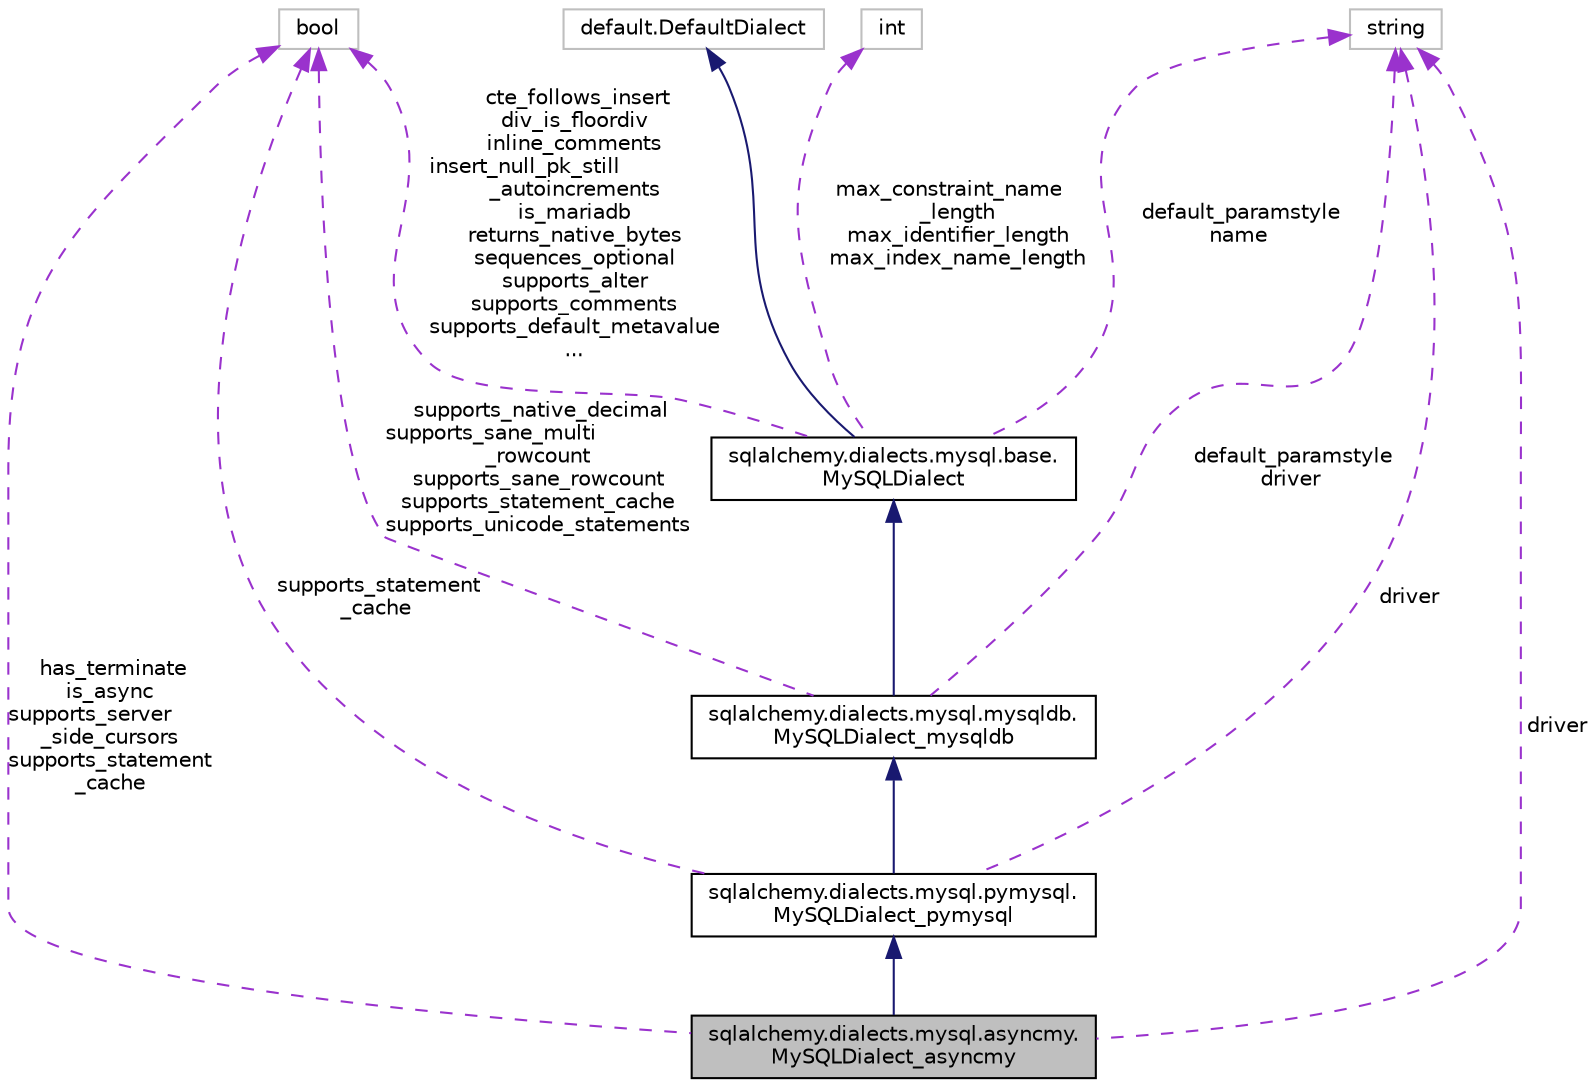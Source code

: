 digraph "sqlalchemy.dialects.mysql.asyncmy.MySQLDialect_asyncmy"
{
 // LATEX_PDF_SIZE
  edge [fontname="Helvetica",fontsize="10",labelfontname="Helvetica",labelfontsize="10"];
  node [fontname="Helvetica",fontsize="10",shape=record];
  Node1 [label="sqlalchemy.dialects.mysql.asyncmy.\lMySQLDialect_asyncmy",height=0.2,width=0.4,color="black", fillcolor="grey75", style="filled", fontcolor="black",tooltip=" "];
  Node2 -> Node1 [dir="back",color="midnightblue",fontsize="10",style="solid",fontname="Helvetica"];
  Node2 [label="sqlalchemy.dialects.mysql.pymysql.\lMySQLDialect_pymysql",height=0.2,width=0.4,color="black", fillcolor="white", style="filled",URL="$classsqlalchemy_1_1dialects_1_1mysql_1_1pymysql_1_1MySQLDialect__pymysql.html",tooltip=" "];
  Node3 -> Node2 [dir="back",color="midnightblue",fontsize="10",style="solid",fontname="Helvetica"];
  Node3 [label="sqlalchemy.dialects.mysql.mysqldb.\lMySQLDialect_mysqldb",height=0.2,width=0.4,color="black", fillcolor="white", style="filled",URL="$classsqlalchemy_1_1dialects_1_1mysql_1_1mysqldb_1_1MySQLDialect__mysqldb.html",tooltip=" "];
  Node4 -> Node3 [dir="back",color="midnightblue",fontsize="10",style="solid",fontname="Helvetica"];
  Node4 [label="sqlalchemy.dialects.mysql.base.\lMySQLDialect",height=0.2,width=0.4,color="black", fillcolor="white", style="filled",URL="$classsqlalchemy_1_1dialects_1_1mysql_1_1base_1_1MySQLDialect.html",tooltip=" "];
  Node5 -> Node4 [dir="back",color="midnightblue",fontsize="10",style="solid",fontname="Helvetica"];
  Node5 [label="default.DefaultDialect",height=0.2,width=0.4,color="grey75", fillcolor="white", style="filled",tooltip=" "];
  Node6 -> Node4 [dir="back",color="darkorchid3",fontsize="10",style="dashed",label=" cte_follows_insert\ndiv_is_floordiv\ninline_comments\ninsert_null_pk_still\l_autoincrements\nis_mariadb\nreturns_native_bytes\nsequences_optional\nsupports_alter\nsupports_comments\nsupports_default_metavalue\n..." ,fontname="Helvetica"];
  Node6 [label="bool",height=0.2,width=0.4,color="grey75", fillcolor="white", style="filled",tooltip=" "];
  Node7 -> Node4 [dir="back",color="darkorchid3",fontsize="10",style="dashed",label=" default_paramstyle\nname" ,fontname="Helvetica"];
  Node7 [label="string",height=0.2,width=0.4,color="grey75", fillcolor="white", style="filled",tooltip=" "];
  Node8 -> Node4 [dir="back",color="darkorchid3",fontsize="10",style="dashed",label=" max_constraint_name\l_length\nmax_identifier_length\nmax_index_name_length" ,fontname="Helvetica"];
  Node8 [label="int",height=0.2,width=0.4,color="grey75", fillcolor="white", style="filled",tooltip=" "];
  Node6 -> Node3 [dir="back",color="darkorchid3",fontsize="10",style="dashed",label=" supports_native_decimal\nsupports_sane_multi\l_rowcount\nsupports_sane_rowcount\nsupports_statement_cache\nsupports_unicode_statements" ,fontname="Helvetica"];
  Node7 -> Node3 [dir="back",color="darkorchid3",fontsize="10",style="dashed",label=" default_paramstyle\ndriver" ,fontname="Helvetica"];
  Node6 -> Node2 [dir="back",color="darkorchid3",fontsize="10",style="dashed",label=" supports_statement\l_cache" ,fontname="Helvetica"];
  Node7 -> Node2 [dir="back",color="darkorchid3",fontsize="10",style="dashed",label=" driver" ,fontname="Helvetica"];
  Node6 -> Node1 [dir="back",color="darkorchid3",fontsize="10",style="dashed",label=" has_terminate\nis_async\nsupports_server\l_side_cursors\nsupports_statement\l_cache" ,fontname="Helvetica"];
  Node7 -> Node1 [dir="back",color="darkorchid3",fontsize="10",style="dashed",label=" driver" ,fontname="Helvetica"];
}
